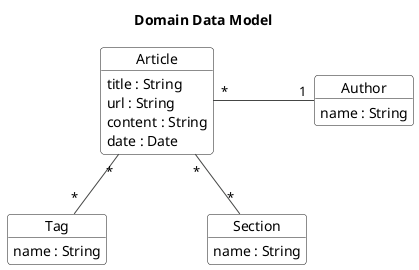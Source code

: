 @startuml "Domain Data Model"
!theme vibrant
skinparam object {
    BackgroundColor white
}

skinparam nodesep 100
skinparam FileFontName SansSerif
title Domain Data Model

object Article {
    title : String
    url : String
    content : String
    date : Date
}

object Author {
    name : String
}

object Tag {
    name : String
}

object Section {
    name : String
}

Article "*" - "1" Author
Article "*" -- "*" Tag
Article "*" -- "*" Section 

@enduml
